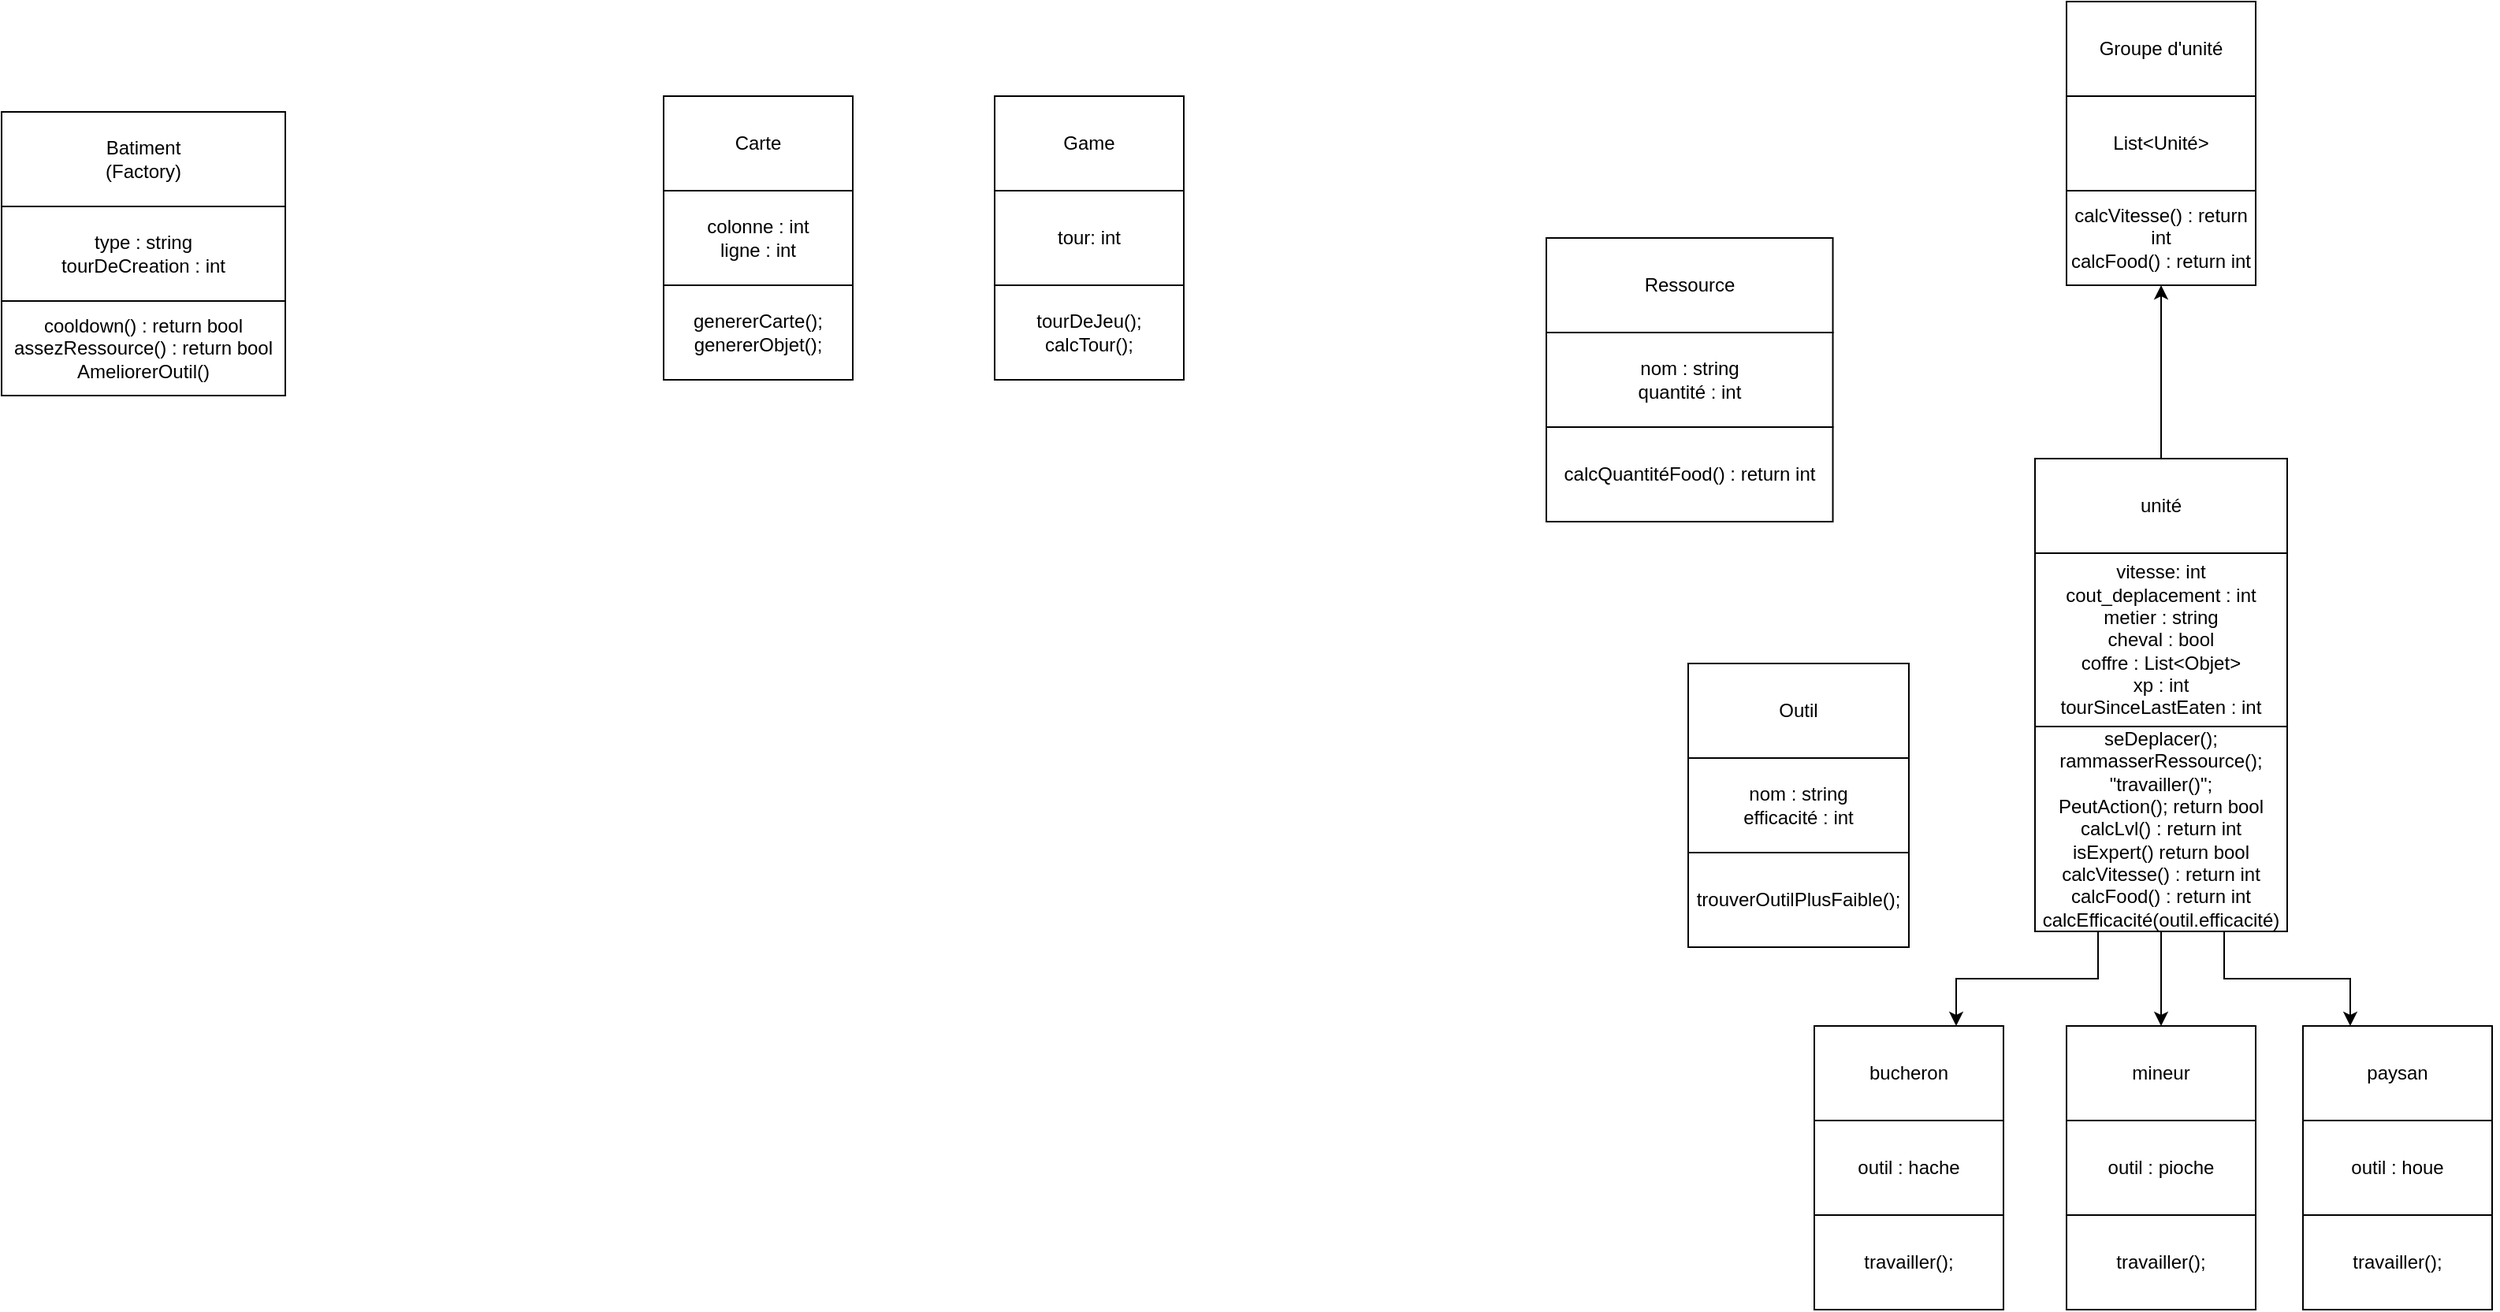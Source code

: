 <mxfile version="21.2.1" type="github">
  <diagram name="Page-1" id="llERlAlbEuUNeJ7v1eqU">
    <mxGraphModel dx="3088" dy="764" grid="1" gridSize="10" guides="1" tooltips="1" connect="1" arrows="1" fold="1" page="1" pageScale="1" pageWidth="827" pageHeight="1169" math="0" shadow="0">
      <root>
        <mxCell id="0" />
        <mxCell id="1" parent="0" />
        <mxCell id="-JLMsc8RkDursWPMarls-5" value="" style="group" parent="1" vertex="1" connectable="0">
          <mxGeometry x="130" y="380" width="160" height="270" as="geometry" />
        </mxCell>
        <mxCell id="OMg_leUDW3XQENcj6iF1-9" value="" style="group" vertex="1" connectable="0" parent="-JLMsc8RkDursWPMarls-5">
          <mxGeometry x="-10" width="160" height="270" as="geometry" />
        </mxCell>
        <mxCell id="-JLMsc8RkDursWPMarls-3" value="" style="group" parent="OMg_leUDW3XQENcj6iF1-9" vertex="1" connectable="0">
          <mxGeometry width="160" height="140" as="geometry" />
        </mxCell>
        <mxCell id="-JLMsc8RkDursWPMarls-2" value="vitesse: int&lt;br&gt;cout_deplacement : int&lt;br&gt;metier : string&lt;br&gt;cheval : bool&lt;br&gt;coffre : List&amp;lt;Objet&amp;gt;&lt;br&gt;xp : int&lt;br&gt;tourSinceLastEaten : int" style="rounded=0;whiteSpace=wrap;html=1;" parent="-JLMsc8RkDursWPMarls-3" vertex="1">
          <mxGeometry y="30" width="160" height="110" as="geometry" />
        </mxCell>
        <mxCell id="-JLMsc8RkDursWPMarls-1" value="unité" style="rounded=0;whiteSpace=wrap;html=1;" parent="-JLMsc8RkDursWPMarls-3" vertex="1">
          <mxGeometry y="-30" width="160" height="60" as="geometry" />
        </mxCell>
        <mxCell id="-JLMsc8RkDursWPMarls-4" value="seDeplacer();&lt;br&gt;rammasserRessource();&lt;br&gt;&quot;travailler()&quot;;&lt;br&gt;PeutAction(); return bool&lt;br&gt;calcLvl() : return int&lt;br&gt;isExpert() return bool&lt;br&gt;calcVitesse() : return int&lt;br&gt;calcFood() : return int&lt;br&gt;calcEfficacité(outil.efficacité)" style="rounded=0;whiteSpace=wrap;html=1;" parent="OMg_leUDW3XQENcj6iF1-9" vertex="1">
          <mxGeometry y="140" width="160" height="130" as="geometry" />
        </mxCell>
        <mxCell id="-JLMsc8RkDursWPMarls-10" style="edgeStyle=orthogonalEdgeStyle;rounded=0;orthogonalLoop=1;jettySize=auto;html=1;exitX=0.25;exitY=1;exitDx=0;exitDy=0;entryX=0.75;entryY=0;entryDx=0;entryDy=0;" parent="1" source="-JLMsc8RkDursWPMarls-4" target="-JLMsc8RkDursWPMarls-7" edge="1">
          <mxGeometry relative="1" as="geometry" />
        </mxCell>
        <mxCell id="-JLMsc8RkDursWPMarls-11" style="edgeStyle=orthogonalEdgeStyle;rounded=0;orthogonalLoop=1;jettySize=auto;html=1;exitX=0.75;exitY=1;exitDx=0;exitDy=0;entryX=0.25;entryY=0;entryDx=0;entryDy=0;" parent="1" source="-JLMsc8RkDursWPMarls-4" target="-JLMsc8RkDursWPMarls-9" edge="1">
          <mxGeometry relative="1" as="geometry" />
        </mxCell>
        <mxCell id="-JLMsc8RkDursWPMarls-12" style="edgeStyle=orthogonalEdgeStyle;rounded=0;orthogonalLoop=1;jettySize=auto;html=1;exitX=0.5;exitY=1;exitDx=0;exitDy=0;entryX=0.5;entryY=0;entryDx=0;entryDy=0;" parent="1" source="-JLMsc8RkDursWPMarls-4" target="-JLMsc8RkDursWPMarls-8" edge="1">
          <mxGeometry relative="1" as="geometry" />
        </mxCell>
        <mxCell id="-JLMsc8RkDursWPMarls-17" value="" style="group" parent="1" vertex="1" connectable="0">
          <mxGeometry x="-750" y="120" width="120" height="180" as="geometry" />
        </mxCell>
        <mxCell id="-JLMsc8RkDursWPMarls-15" value="" style="group" parent="-JLMsc8RkDursWPMarls-17" vertex="1" connectable="0">
          <mxGeometry width="120" height="120" as="geometry" />
        </mxCell>
        <mxCell id="-JLMsc8RkDursWPMarls-13" value="Carte" style="rounded=0;whiteSpace=wrap;html=1;" parent="-JLMsc8RkDursWPMarls-15" vertex="1">
          <mxGeometry width="120" height="60" as="geometry" />
        </mxCell>
        <mxCell id="-JLMsc8RkDursWPMarls-14" value="colonne : int&lt;br&gt;ligne : int" style="rounded=0;whiteSpace=wrap;html=1;" parent="-JLMsc8RkDursWPMarls-15" vertex="1">
          <mxGeometry y="60" width="120" height="60" as="geometry" />
        </mxCell>
        <mxCell id="-JLMsc8RkDursWPMarls-16" value="genererCarte();&lt;br&gt;genererObjet();" style="rounded=0;whiteSpace=wrap;html=1;" parent="-JLMsc8RkDursWPMarls-17" vertex="1">
          <mxGeometry y="120" width="120" height="60" as="geometry" />
        </mxCell>
        <mxCell id="OMg_leUDW3XQENcj6iF1-5" value="" style="group" vertex="1" connectable="0" parent="1">
          <mxGeometry x="-80" y="480" width="120" height="180" as="geometry" />
        </mxCell>
        <mxCell id="OMg_leUDW3XQENcj6iF1-63" value="" style="group" vertex="1" connectable="0" parent="OMg_leUDW3XQENcj6iF1-5">
          <mxGeometry x="-20" width="140" height="180" as="geometry" />
        </mxCell>
        <mxCell id="OMg_leUDW3XQENcj6iF1-2" value="Outil" style="rounded=0;whiteSpace=wrap;html=1;" vertex="1" parent="OMg_leUDW3XQENcj6iF1-63">
          <mxGeometry width="140" height="60" as="geometry" />
        </mxCell>
        <mxCell id="OMg_leUDW3XQENcj6iF1-4" value="nom : string&lt;br&gt;efficacité : int" style="rounded=0;whiteSpace=wrap;html=1;" vertex="1" parent="OMg_leUDW3XQENcj6iF1-63">
          <mxGeometry y="60" width="140" height="60" as="geometry" />
        </mxCell>
        <mxCell id="OMg_leUDW3XQENcj6iF1-62" value="trouverOutilPlusFaible();" style="rounded=0;whiteSpace=wrap;html=1;" vertex="1" parent="OMg_leUDW3XQENcj6iF1-63">
          <mxGeometry y="120" width="140" height="60" as="geometry" />
        </mxCell>
        <mxCell id="OMg_leUDW3XQENcj6iF1-14" value="" style="group" vertex="1" connectable="0" parent="1">
          <mxGeometry x="140" y="710" width="120" height="180" as="geometry" />
        </mxCell>
        <mxCell id="-JLMsc8RkDursWPMarls-8" value="mineur" style="rounded=0;whiteSpace=wrap;html=1;" parent="OMg_leUDW3XQENcj6iF1-14" vertex="1">
          <mxGeometry width="120" height="60" as="geometry" />
        </mxCell>
        <mxCell id="OMg_leUDW3XQENcj6iF1-13" value="outil : pioche" style="rounded=0;whiteSpace=wrap;html=1;" vertex="1" parent="OMg_leUDW3XQENcj6iF1-14">
          <mxGeometry y="60" width="120" height="60" as="geometry" />
        </mxCell>
        <mxCell id="OMg_leUDW3XQENcj6iF1-18" value="travailler();" style="rounded=0;whiteSpace=wrap;html=1;" vertex="1" parent="OMg_leUDW3XQENcj6iF1-14">
          <mxGeometry y="120" width="120" height="60" as="geometry" />
        </mxCell>
        <mxCell id="OMg_leUDW3XQENcj6iF1-16" value="" style="group" vertex="1" connectable="0" parent="1">
          <mxGeometry x="290" y="710" width="124" height="180" as="geometry" />
        </mxCell>
        <mxCell id="-JLMsc8RkDursWPMarls-9" value="paysan" style="rounded=0;whiteSpace=wrap;html=1;" parent="OMg_leUDW3XQENcj6iF1-16" vertex="1">
          <mxGeometry width="120" height="60" as="geometry" />
        </mxCell>
        <mxCell id="OMg_leUDW3XQENcj6iF1-15" value="outil : houe" style="rounded=0;whiteSpace=wrap;html=1;" vertex="1" parent="OMg_leUDW3XQENcj6iF1-16">
          <mxGeometry y="60" width="120" height="60" as="geometry" />
        </mxCell>
        <mxCell id="OMg_leUDW3XQENcj6iF1-17" value="travailler();" style="rounded=0;whiteSpace=wrap;html=1;" vertex="1" parent="OMg_leUDW3XQENcj6iF1-16">
          <mxGeometry y="120" width="120" height="60" as="geometry" />
        </mxCell>
        <mxCell id="OMg_leUDW3XQENcj6iF1-23" value="" style="group" vertex="1" connectable="0" parent="1">
          <mxGeometry x="-20" y="710" width="120" height="180" as="geometry" />
        </mxCell>
        <mxCell id="OMg_leUDW3XQENcj6iF1-12" value="" style="group" vertex="1" connectable="0" parent="OMg_leUDW3XQENcj6iF1-23">
          <mxGeometry width="120" height="120" as="geometry" />
        </mxCell>
        <mxCell id="-JLMsc8RkDursWPMarls-7" value="bucheron" style="rounded=0;whiteSpace=wrap;html=1;" parent="OMg_leUDW3XQENcj6iF1-12" vertex="1">
          <mxGeometry width="120" height="60" as="geometry" />
        </mxCell>
        <mxCell id="OMg_leUDW3XQENcj6iF1-11" value="outil : hache" style="rounded=0;whiteSpace=wrap;html=1;" vertex="1" parent="OMg_leUDW3XQENcj6iF1-12">
          <mxGeometry y="60" width="120" height="60" as="geometry" />
        </mxCell>
        <mxCell id="OMg_leUDW3XQENcj6iF1-19" value="travailler();" style="rounded=0;whiteSpace=wrap;html=1;" vertex="1" parent="OMg_leUDW3XQENcj6iF1-23">
          <mxGeometry y="120" width="120" height="60" as="geometry" />
        </mxCell>
        <mxCell id="OMg_leUDW3XQENcj6iF1-27" value="" style="group" vertex="1" connectable="0" parent="1">
          <mxGeometry x="140" y="60" width="120" height="180" as="geometry" />
        </mxCell>
        <mxCell id="OMg_leUDW3XQENcj6iF1-25" value="" style="group" vertex="1" connectable="0" parent="OMg_leUDW3XQENcj6iF1-27">
          <mxGeometry width="120" height="120" as="geometry" />
        </mxCell>
        <mxCell id="OMg_leUDW3XQENcj6iF1-10" value="Groupe d&#39;unité" style="rounded=0;whiteSpace=wrap;html=1;" vertex="1" parent="OMg_leUDW3XQENcj6iF1-25">
          <mxGeometry width="120" height="60" as="geometry" />
        </mxCell>
        <mxCell id="OMg_leUDW3XQENcj6iF1-24" value="List&amp;lt;Unité&amp;gt;" style="rounded=0;whiteSpace=wrap;html=1;" vertex="1" parent="OMg_leUDW3XQENcj6iF1-25">
          <mxGeometry y="60" width="120" height="60" as="geometry" />
        </mxCell>
        <mxCell id="OMg_leUDW3XQENcj6iF1-26" value="calcVitesse() : return int&lt;br&gt;calcFood() : return int&lt;br&gt;" style="rounded=0;whiteSpace=wrap;html=1;" vertex="1" parent="OMg_leUDW3XQENcj6iF1-27">
          <mxGeometry y="120" width="120" height="60" as="geometry" />
        </mxCell>
        <mxCell id="OMg_leUDW3XQENcj6iF1-29" value="" style="group" vertex="1" connectable="0" parent="1">
          <mxGeometry x="-150" y="210" width="160" height="180" as="geometry" />
        </mxCell>
        <mxCell id="OMg_leUDW3XQENcj6iF1-30" value="" style="group" vertex="1" connectable="0" parent="OMg_leUDW3XQENcj6iF1-29">
          <mxGeometry x="-40" width="181.76" height="180" as="geometry" />
        </mxCell>
        <mxCell id="-JLMsc8RkDursWPMarls-20" value="" style="group" parent="OMg_leUDW3XQENcj6iF1-30" vertex="1" connectable="0">
          <mxGeometry width="181.76" height="120" as="geometry" />
        </mxCell>
        <mxCell id="-JLMsc8RkDursWPMarls-18" value="Ressource" style="rounded=0;whiteSpace=wrap;html=1;" parent="-JLMsc8RkDursWPMarls-20" vertex="1">
          <mxGeometry width="181.76" height="60" as="geometry" />
        </mxCell>
        <mxCell id="-JLMsc8RkDursWPMarls-19" value="nom : string&lt;br&gt;quantité : int" style="rounded=0;whiteSpace=wrap;html=1;" parent="-JLMsc8RkDursWPMarls-20" vertex="1">
          <mxGeometry y="60" width="181.76" height="60" as="geometry" />
        </mxCell>
        <mxCell id="OMg_leUDW3XQENcj6iF1-28" value="calcQuantitéFood() : return int" style="rounded=0;whiteSpace=wrap;html=1;" vertex="1" parent="OMg_leUDW3XQENcj6iF1-30">
          <mxGeometry y="120" width="181.76" height="60" as="geometry" />
        </mxCell>
        <mxCell id="OMg_leUDW3XQENcj6iF1-34" style="edgeStyle=orthogonalEdgeStyle;rounded=0;orthogonalLoop=1;jettySize=auto;html=1;exitX=0.5;exitY=0;exitDx=0;exitDy=0;entryX=0.5;entryY=1;entryDx=0;entryDy=0;" edge="1" parent="1" source="-JLMsc8RkDursWPMarls-1" target="OMg_leUDW3XQENcj6iF1-26">
          <mxGeometry relative="1" as="geometry" />
        </mxCell>
        <mxCell id="OMg_leUDW3XQENcj6iF1-35" value="" style="group" vertex="1" connectable="0" parent="1">
          <mxGeometry x="-540" y="120" width="120" height="180" as="geometry" />
        </mxCell>
        <mxCell id="OMg_leUDW3XQENcj6iF1-20" value="Game" style="rounded=0;whiteSpace=wrap;html=1;" vertex="1" parent="OMg_leUDW3XQENcj6iF1-35">
          <mxGeometry width="120" height="60" as="geometry" />
        </mxCell>
        <mxCell id="OMg_leUDW3XQENcj6iF1-21" value="tour: int" style="rounded=0;whiteSpace=wrap;html=1;" vertex="1" parent="OMg_leUDW3XQENcj6iF1-35">
          <mxGeometry y="60" width="120" height="60" as="geometry" />
        </mxCell>
        <mxCell id="OMg_leUDW3XQENcj6iF1-22" value="tourDeJeu();&lt;br&gt;calcTour();" style="rounded=0;whiteSpace=wrap;html=1;" vertex="1" parent="OMg_leUDW3XQENcj6iF1-35">
          <mxGeometry y="120" width="120" height="60" as="geometry" />
        </mxCell>
        <mxCell id="OMg_leUDW3XQENcj6iF1-39" value="" style="group" vertex="1" connectable="0" parent="1">
          <mxGeometry x="-1170" y="130" width="180" height="180" as="geometry" />
        </mxCell>
        <mxCell id="OMg_leUDW3XQENcj6iF1-36" value="Batiment&lt;br&gt;(Factory)" style="rounded=0;whiteSpace=wrap;html=1;" vertex="1" parent="OMg_leUDW3XQENcj6iF1-39">
          <mxGeometry width="180" height="60" as="geometry" />
        </mxCell>
        <mxCell id="OMg_leUDW3XQENcj6iF1-37" value="type : string&lt;br&gt;tourDeCreation : int" style="rounded=0;whiteSpace=wrap;html=1;" vertex="1" parent="OMg_leUDW3XQENcj6iF1-39">
          <mxGeometry y="60" width="180" height="60" as="geometry" />
        </mxCell>
        <mxCell id="OMg_leUDW3XQENcj6iF1-38" value="cooldown() : return bool&lt;br&gt;assezRessource() : return bool&lt;br&gt;AmeliorerOutil()" style="rounded=0;whiteSpace=wrap;html=1;" vertex="1" parent="OMg_leUDW3XQENcj6iF1-39">
          <mxGeometry y="120" width="180" height="60" as="geometry" />
        </mxCell>
      </root>
    </mxGraphModel>
  </diagram>
</mxfile>
